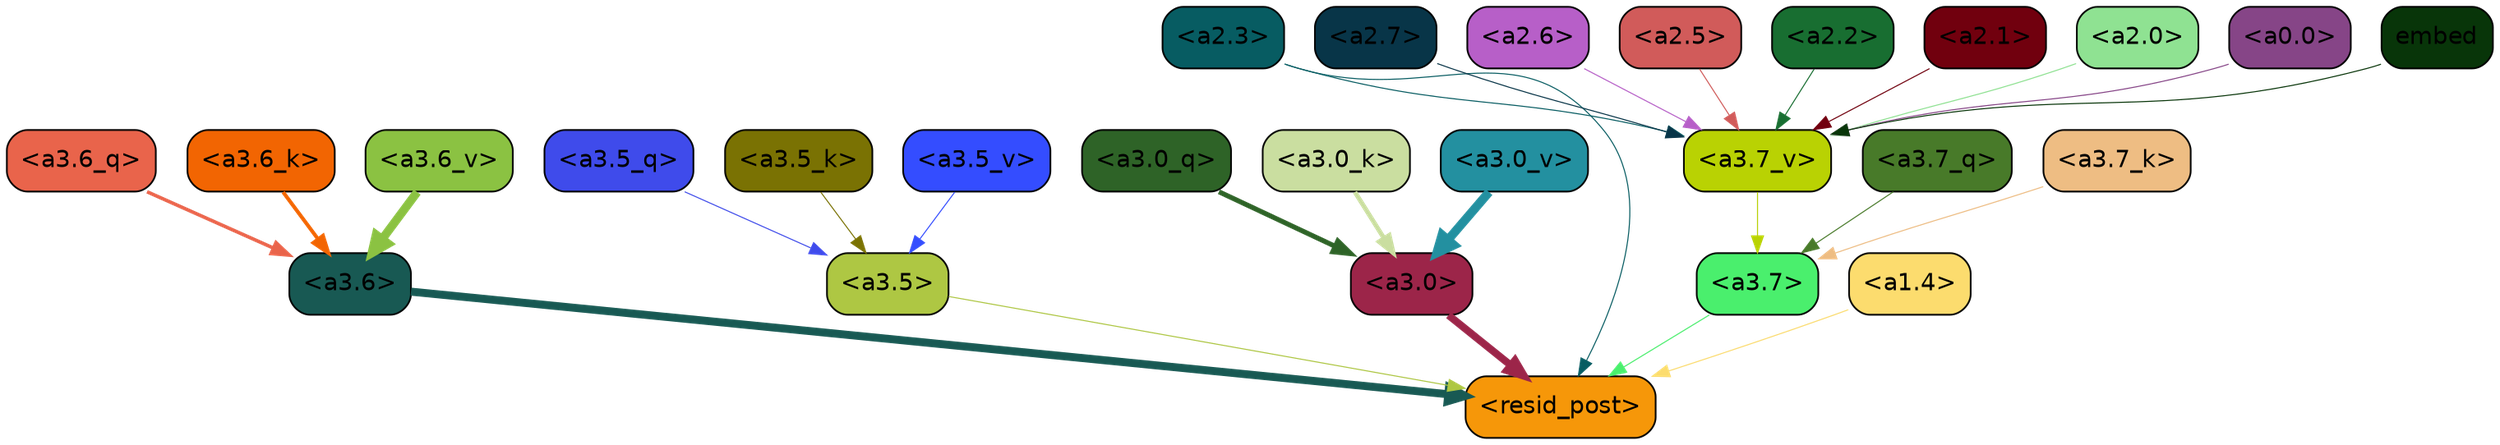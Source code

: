 strict digraph "" {
	graph [bgcolor=transparent,
		layout=dot,
		overlap=false,
		splines=true
	];
	"<a3.7>"	[color=black,
		fillcolor="#4aef6d",
		fontname=Helvetica,
		shape=box,
		style="filled, rounded"];
	"<resid_post>"	[color=black,
		fillcolor="#f69709",
		fontname=Helvetica,
		shape=box,
		style="filled, rounded"];
	"<a3.7>" -> "<resid_post>"	[color="#4aef6d",
		penwidth=0.6];
	"<a3.6>"	[color=black,
		fillcolor="#185953",
		fontname=Helvetica,
		shape=box,
		style="filled, rounded"];
	"<a3.6>" -> "<resid_post>"	[color="#185953",
		penwidth=4.648244500160217];
	"<a3.5>"	[color=black,
		fillcolor="#aec743",
		fontname=Helvetica,
		shape=box,
		style="filled, rounded"];
	"<a3.5>" -> "<resid_post>"	[color="#aec743",
		penwidth=0.6];
	"<a3.0>"	[color=black,
		fillcolor="#9c2549",
		fontname=Helvetica,
		shape=box,
		style="filled, rounded"];
	"<a3.0>" -> "<resid_post>"	[color="#9c2549",
		penwidth=4.3288813829422];
	"<a2.3>"	[color=black,
		fillcolor="#075c62",
		fontname=Helvetica,
		shape=box,
		style="filled, rounded"];
	"<a2.3>" -> "<resid_post>"	[color="#075c62",
		penwidth=0.6];
	"<a3.7_v>"	[color=black,
		fillcolor="#b9d203",
		fontname=Helvetica,
		shape=box,
		style="filled, rounded"];
	"<a2.3>" -> "<a3.7_v>"	[color="#075c62",
		penwidth=0.6];
	"<a1.4>"	[color=black,
		fillcolor="#fcdc6e",
		fontname=Helvetica,
		shape=box,
		style="filled, rounded"];
	"<a1.4>" -> "<resid_post>"	[color="#fcdc6e",
		penwidth=0.6];
	"<a3.7_q>"	[color=black,
		fillcolor="#487a29",
		fontname=Helvetica,
		shape=box,
		style="filled, rounded"];
	"<a3.7_q>" -> "<a3.7>"	[color="#487a29",
		penwidth=0.6];
	"<a3.6_q>"	[color=black,
		fillcolor="#e9644b",
		fontname=Helvetica,
		shape=box,
		style="filled, rounded"];
	"<a3.6_q>" -> "<a3.6>"	[color="#e9644b",
		penwidth=2.03758105635643];
	"<a3.5_q>"	[color=black,
		fillcolor="#3f4beb",
		fontname=Helvetica,
		shape=box,
		style="filled, rounded"];
	"<a3.5_q>" -> "<a3.5>"	[color="#3f4beb",
		penwidth=0.6];
	"<a3.0_q>"	[color=black,
		fillcolor="#2e6327",
		fontname=Helvetica,
		shape=box,
		style="filled, rounded"];
	"<a3.0_q>" -> "<a3.0>"	[color="#2e6327",
		penwidth=2.8638100624084473];
	"<a3.7_k>"	[color=black,
		fillcolor="#eebd83",
		fontname=Helvetica,
		shape=box,
		style="filled, rounded"];
	"<a3.7_k>" -> "<a3.7>"	[color="#eebd83",
		penwidth=0.6];
	"<a3.6_k>"	[color=black,
		fillcolor="#f26502",
		fontname=Helvetica,
		shape=box,
		style="filled, rounded"];
	"<a3.6_k>" -> "<a3.6>"	[color="#f26502",
		penwidth=2.174198240041733];
	"<a3.5_k>"	[color=black,
		fillcolor="#7a7203",
		fontname=Helvetica,
		shape=box,
		style="filled, rounded"];
	"<a3.5_k>" -> "<a3.5>"	[color="#7a7203",
		penwidth=0.6];
	"<a3.0_k>"	[color=black,
		fillcolor="#cadea0",
		fontname=Helvetica,
		shape=box,
		style="filled, rounded"];
	"<a3.0_k>" -> "<a3.0>"	[color="#cadea0",
		penwidth=2.6274144649505615];
	"<a3.7_v>" -> "<a3.7>"	[color="#b9d203",
		penwidth=0.6];
	"<a3.6_v>"	[color=black,
		fillcolor="#8bc242",
		fontname=Helvetica,
		shape=box,
		style="filled, rounded"];
	"<a3.6_v>" -> "<a3.6>"	[color="#8bc242",
		penwidth=5.002329230308533];
	"<a3.5_v>"	[color=black,
		fillcolor="#344dff",
		fontname=Helvetica,
		shape=box,
		style="filled, rounded"];
	"<a3.5_v>" -> "<a3.5>"	[color="#344dff",
		penwidth=0.6];
	"<a3.0_v>"	[color=black,
		fillcolor="#2390a0",
		fontname=Helvetica,
		shape=box,
		style="filled, rounded"];
	"<a3.0_v>" -> "<a3.0>"	[color="#2390a0",
		penwidth=5.188832879066467];
	"<a2.7>"	[color=black,
		fillcolor="#083548",
		fontname=Helvetica,
		shape=box,
		style="filled, rounded"];
	"<a2.7>" -> "<a3.7_v>"	[color="#083548",
		penwidth=0.6];
	"<a2.6>"	[color=black,
		fillcolor="#b75fc8",
		fontname=Helvetica,
		shape=box,
		style="filled, rounded"];
	"<a2.6>" -> "<a3.7_v>"	[color="#b75fc8",
		penwidth=0.6];
	"<a2.5>"	[color=black,
		fillcolor="#d15b5a",
		fontname=Helvetica,
		shape=box,
		style="filled, rounded"];
	"<a2.5>" -> "<a3.7_v>"	[color="#d15b5a",
		penwidth=0.6];
	"<a2.2>"	[color=black,
		fillcolor="#186e31",
		fontname=Helvetica,
		shape=box,
		style="filled, rounded"];
	"<a2.2>" -> "<a3.7_v>"	[color="#186e31",
		penwidth=0.6];
	"<a2.1>"	[color=black,
		fillcolor="#71000e",
		fontname=Helvetica,
		shape=box,
		style="filled, rounded"];
	"<a2.1>" -> "<a3.7_v>"	[color="#71000e",
		penwidth=0.6];
	"<a2.0>"	[color=black,
		fillcolor="#8fe292",
		fontname=Helvetica,
		shape=box,
		style="filled, rounded"];
	"<a2.0>" -> "<a3.7_v>"	[color="#8fe292",
		penwidth=0.6];
	"<a0.0>"	[color=black,
		fillcolor="#864587",
		fontname=Helvetica,
		shape=box,
		style="filled, rounded"];
	"<a0.0>" -> "<a3.7_v>"	[color="#864587",
		penwidth=0.6];
	embed	[color=black,
		fillcolor="#083509",
		fontname=Helvetica,
		shape=box,
		style="filled, rounded"];
	embed -> "<a3.7_v>"	[color="#083509",
		penwidth=0.6];
}
